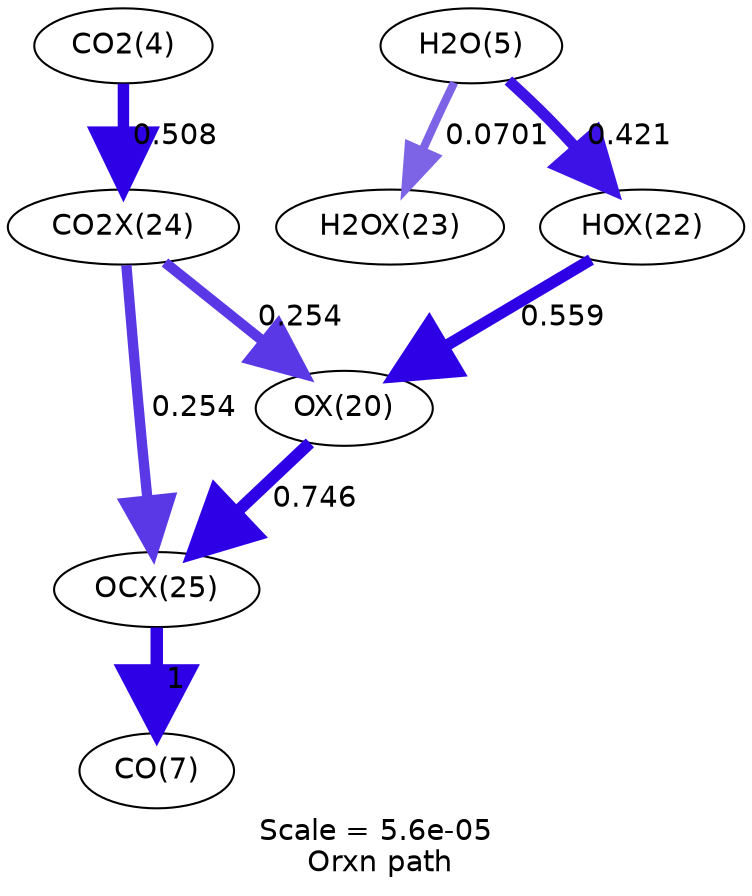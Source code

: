 digraph reaction_paths {
center=1;
s26 -> s24[fontname="Helvetica", style="setlinewidth(5.56)", arrowsize=2.78, color="0.7, 1.06, 0.9"
, label=" 0.559"];
s24 -> s29[fontname="Helvetica", style="setlinewidth(5.78)", arrowsize=2.89, color="0.7, 1.25, 0.9"
, label=" 0.746"];
s28 -> s24[fontname="Helvetica", style="setlinewidth(4.97)", arrowsize=2.48, color="0.7, 0.754, 0.9"
, label=" 0.254"];
s6 -> s26[fontname="Helvetica", style="setlinewidth(5.35)", arrowsize=2.67, color="0.7, 0.921, 0.9"
, label=" 0.421"];
s6 -> s27[fontname="Helvetica", style="setlinewidth(3.99)", arrowsize=2, color="0.7, 0.57, 0.9"
, label=" 0.0701"];
s29 -> s8[fontname="Helvetica", style="setlinewidth(6)", arrowsize=3, color="0.7, 1.5, 0.9"
, label=" 1"];
s28 -> s29[fontname="Helvetica", style="setlinewidth(4.97)", arrowsize=2.48, color="0.7, 0.754, 0.9"
, label=" 0.254"];
s5 -> s28[fontname="Helvetica", style="setlinewidth(5.49)", arrowsize=2.74, color="0.7, 1.01, 0.9"
, label=" 0.508"];
s5 [ fontname="Helvetica", label="CO2(4)"];
s6 [ fontname="Helvetica", label="H2O(5)"];
s8 [ fontname="Helvetica", label="CO(7)"];
s24 [ fontname="Helvetica", label="OX(20)"];
s26 [ fontname="Helvetica", label="HOX(22)"];
s27 [ fontname="Helvetica", label="H2OX(23)"];
s28 [ fontname="Helvetica", label="CO2X(24)"];
s29 [ fontname="Helvetica", label="OCX(25)"];
 label = "Scale = 5.6e-05\l Orxn path";
 fontname = "Helvetica";
}
